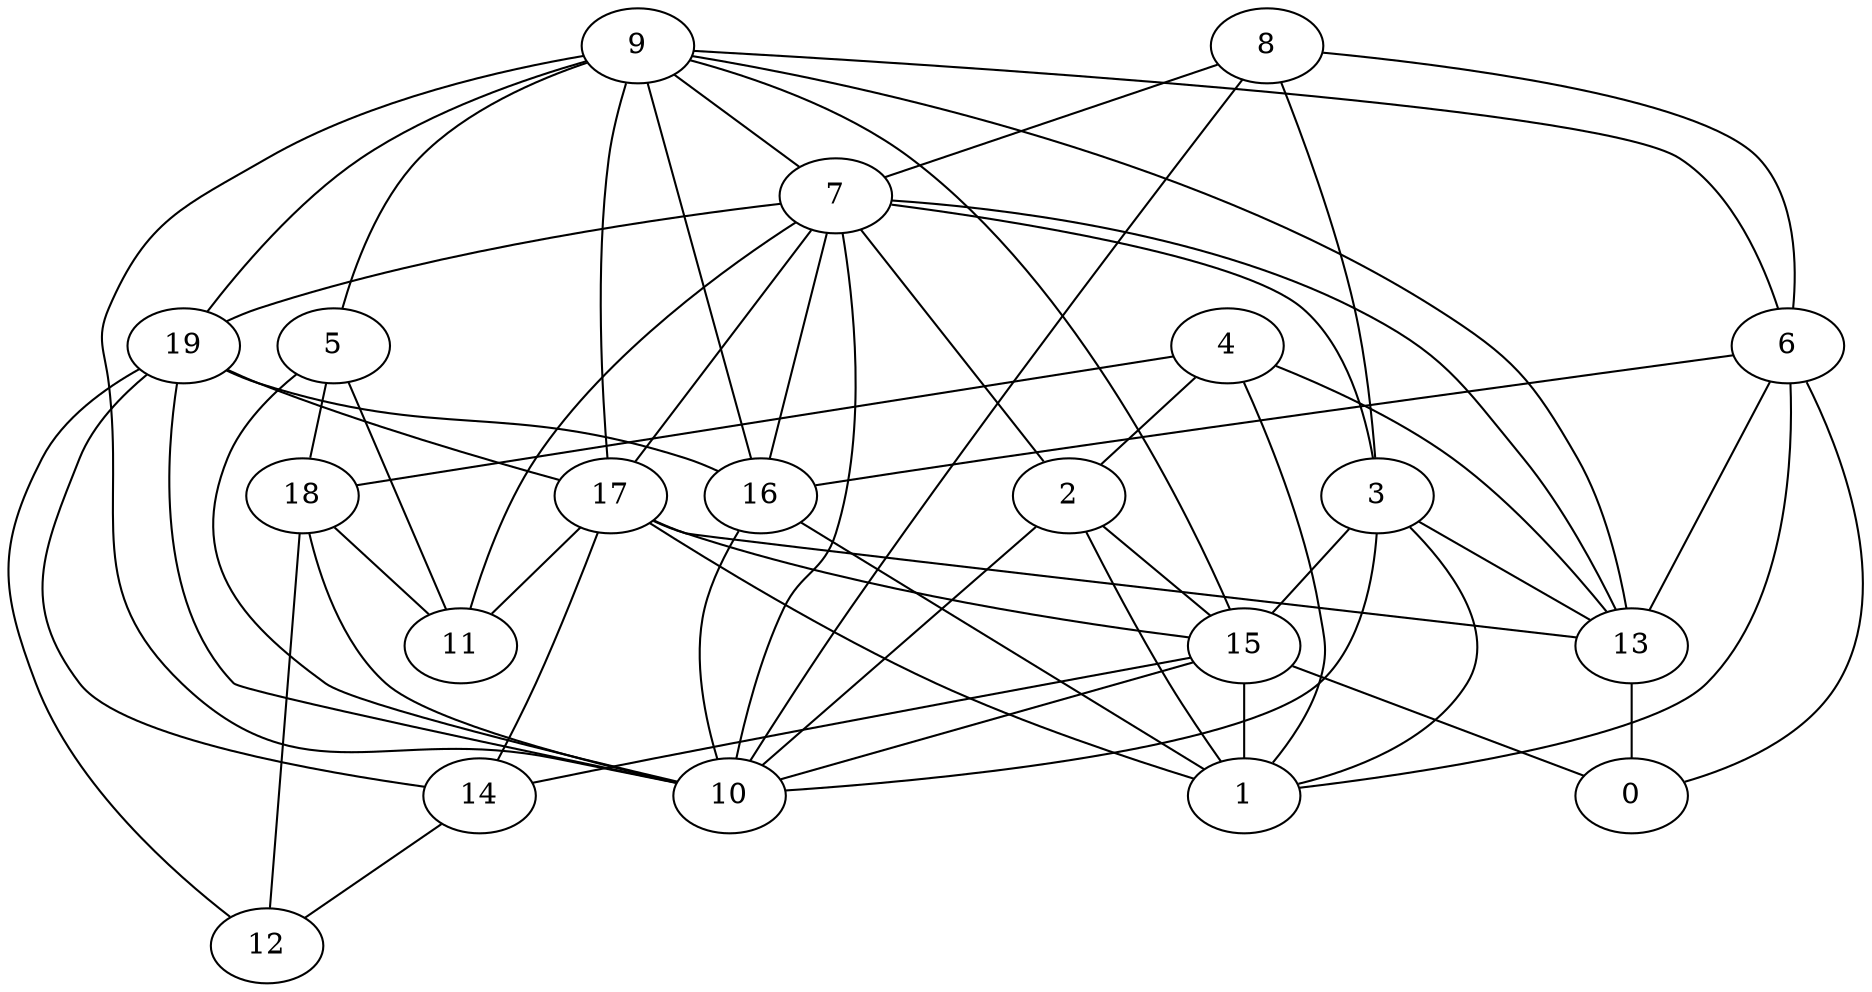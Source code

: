 digraph GG_graph {

subgraph G_graph {
edge [color = black]
"2" -> "1" [dir = none]
"2" -> "15" [dir = none]
"13" -> "0" [dir = none]
"15" -> "10" [dir = none]
"15" -> "14" [dir = none]
"3" -> "15" [dir = none]
"16" -> "1" [dir = none]
"8" -> "7" [dir = none]
"14" -> "12" [dir = none]
"6" -> "1" [dir = none]
"9" -> "5" [dir = none]
"9" -> "13" [dir = none]
"9" -> "15" [dir = none]
"7" -> "11" [dir = none]
"7" -> "19" [dir = none]
"7" -> "2" [dir = none]
"17" -> "15" [dir = none]
"4" -> "18" [dir = none]
"4" -> "2" [dir = none]
"9" -> "7" [dir = none]
"2" -> "10" [dir = none]
"15" -> "0" [dir = none]
"3" -> "1" [dir = none]
"3" -> "10" [dir = none]
"9" -> "16" [dir = none]
"6" -> "16" [dir = none]
"19" -> "16" [dir = none]
"9" -> "17" [dir = none]
"7" -> "16" [dir = none]
"3" -> "13" [dir = none]
"8" -> "10" [dir = none]
"7" -> "17" [dir = none]
"7" -> "13" [dir = none]
"5" -> "18" [dir = none]
"9" -> "19" [dir = none]
"9" -> "10" [dir = none]
"5" -> "11" [dir = none]
"4" -> "13" [dir = none]
"8" -> "3" [dir = none]
"8" -> "6" [dir = none]
"4" -> "1" [dir = none]
"19" -> "12" [dir = none]
"17" -> "11" [dir = none]
"5" -> "10" [dir = none]
"18" -> "10" [dir = none]
"19" -> "17" [dir = none]
"18" -> "11" [dir = none]
"7" -> "3" [dir = none]
"9" -> "6" [dir = none]
"17" -> "14" [dir = none]
"6" -> "13" [dir = none]
"16" -> "10" [dir = none]
"17" -> "1" [dir = none]
"18" -> "12" [dir = none]
"19" -> "14" [dir = none]
"19" -> "10" [dir = none]
"7" -> "10" [dir = none]
"15" -> "1" [dir = none]
"17" -> "13" [dir = none]
"6" -> "0" [dir = none]
}

}
